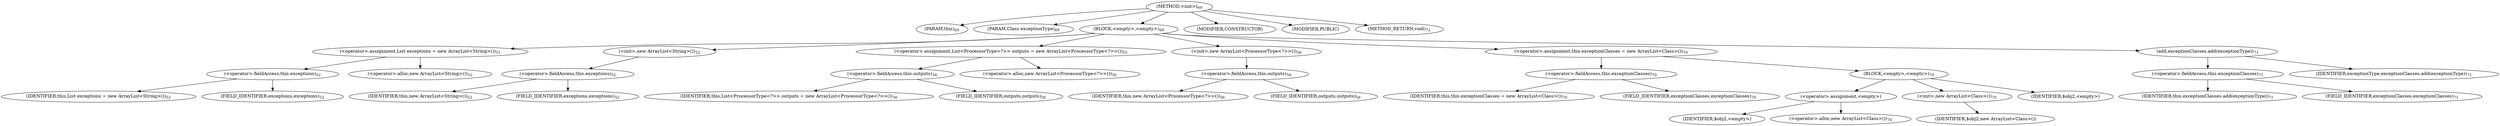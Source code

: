 digraph "&lt;init&gt;" {  
"150" [label = <(METHOD,&lt;init&gt;)<SUB>69</SUB>> ]
"151" [label = <(PARAM,this)<SUB>69</SUB>> ]
"152" [label = <(PARAM,Class exceptionType)<SUB>69</SUB>> ]
"153" [label = <(BLOCK,&lt;empty&gt;,&lt;empty&gt;)<SUB>69</SUB>> ]
"154" [label = <(&lt;operator&gt;.assignment,List exceptions = new ArrayList&lt;String&gt;())<SUB>51</SUB>> ]
"155" [label = <(&lt;operator&gt;.fieldAccess,this.exceptions)<SUB>52</SUB>> ]
"156" [label = <(IDENTIFIER,this,List exceptions = new ArrayList&lt;String&gt;())<SUB>52</SUB>> ]
"157" [label = <(FIELD_IDENTIFIER,exceptions,exceptions)<SUB>52</SUB>> ]
"158" [label = <(&lt;operator&gt;.alloc,new ArrayList&lt;String&gt;())<SUB>52</SUB>> ]
"159" [label = <(&lt;init&gt;,new ArrayList&lt;String&gt;())<SUB>52</SUB>> ]
"160" [label = <(&lt;operator&gt;.fieldAccess,this.exceptions)<SUB>52</SUB>> ]
"161" [label = <(IDENTIFIER,this,new ArrayList&lt;String&gt;())<SUB>52</SUB>> ]
"162" [label = <(FIELD_IDENTIFIER,exceptions,exceptions)<SUB>52</SUB>> ]
"163" [label = <(&lt;operator&gt;.assignment,List&lt;ProcessorType&lt;?&gt;&gt; outputs = new ArrayList&lt;ProcessorType&lt;?&gt;&gt;())<SUB>55</SUB>> ]
"164" [label = <(&lt;operator&gt;.fieldAccess,this.outputs)<SUB>56</SUB>> ]
"165" [label = <(IDENTIFIER,this,List&lt;ProcessorType&lt;?&gt;&gt; outputs = new ArrayList&lt;ProcessorType&lt;?&gt;&gt;())<SUB>56</SUB>> ]
"166" [label = <(FIELD_IDENTIFIER,outputs,outputs)<SUB>56</SUB>> ]
"167" [label = <(&lt;operator&gt;.alloc,new ArrayList&lt;ProcessorType&lt;?&gt;&gt;())<SUB>56</SUB>> ]
"168" [label = <(&lt;init&gt;,new ArrayList&lt;ProcessorType&lt;?&gt;&gt;())<SUB>56</SUB>> ]
"169" [label = <(&lt;operator&gt;.fieldAccess,this.outputs)<SUB>56</SUB>> ]
"170" [label = <(IDENTIFIER,this,new ArrayList&lt;ProcessorType&lt;?&gt;&gt;())<SUB>56</SUB>> ]
"171" [label = <(FIELD_IDENTIFIER,outputs,outputs)<SUB>56</SUB>> ]
"172" [label = <(&lt;operator&gt;.assignment,this.exceptionClasses = new ArrayList&lt;Class&gt;())<SUB>70</SUB>> ]
"173" [label = <(&lt;operator&gt;.fieldAccess,this.exceptionClasses)<SUB>70</SUB>> ]
"174" [label = <(IDENTIFIER,this,this.exceptionClasses = new ArrayList&lt;Class&gt;())<SUB>70</SUB>> ]
"175" [label = <(FIELD_IDENTIFIER,exceptionClasses,exceptionClasses)<SUB>70</SUB>> ]
"176" [label = <(BLOCK,&lt;empty&gt;,&lt;empty&gt;)<SUB>70</SUB>> ]
"177" [label = <(&lt;operator&gt;.assignment,&lt;empty&gt;)> ]
"178" [label = <(IDENTIFIER,$obj2,&lt;empty&gt;)> ]
"179" [label = <(&lt;operator&gt;.alloc,new ArrayList&lt;Class&gt;())<SUB>70</SUB>> ]
"180" [label = <(&lt;init&gt;,new ArrayList&lt;Class&gt;())<SUB>70</SUB>> ]
"181" [label = <(IDENTIFIER,$obj2,new ArrayList&lt;Class&gt;())> ]
"182" [label = <(IDENTIFIER,$obj2,&lt;empty&gt;)> ]
"183" [label = <(add,exceptionClasses.add(exceptionType))<SUB>71</SUB>> ]
"184" [label = <(&lt;operator&gt;.fieldAccess,this.exceptionClasses)<SUB>71</SUB>> ]
"185" [label = <(IDENTIFIER,this,exceptionClasses.add(exceptionType))<SUB>71</SUB>> ]
"186" [label = <(FIELD_IDENTIFIER,exceptionClasses,exceptionClasses)<SUB>71</SUB>> ]
"187" [label = <(IDENTIFIER,exceptionType,exceptionClasses.add(exceptionType))<SUB>71</SUB>> ]
"188" [label = <(MODIFIER,CONSTRUCTOR)> ]
"189" [label = <(MODIFIER,PUBLIC)> ]
"190" [label = <(METHOD_RETURN,void)<SUB>72</SUB>> ]
  "150" -> "151" 
  "150" -> "152" 
  "150" -> "153" 
  "150" -> "188" 
  "150" -> "189" 
  "150" -> "190" 
  "153" -> "154" 
  "153" -> "159" 
  "153" -> "163" 
  "153" -> "168" 
  "153" -> "172" 
  "153" -> "183" 
  "154" -> "155" 
  "154" -> "158" 
  "155" -> "156" 
  "155" -> "157" 
  "159" -> "160" 
  "160" -> "161" 
  "160" -> "162" 
  "163" -> "164" 
  "163" -> "167" 
  "164" -> "165" 
  "164" -> "166" 
  "168" -> "169" 
  "169" -> "170" 
  "169" -> "171" 
  "172" -> "173" 
  "172" -> "176" 
  "173" -> "174" 
  "173" -> "175" 
  "176" -> "177" 
  "176" -> "180" 
  "176" -> "182" 
  "177" -> "178" 
  "177" -> "179" 
  "180" -> "181" 
  "183" -> "184" 
  "183" -> "187" 
  "184" -> "185" 
  "184" -> "186" 
}
